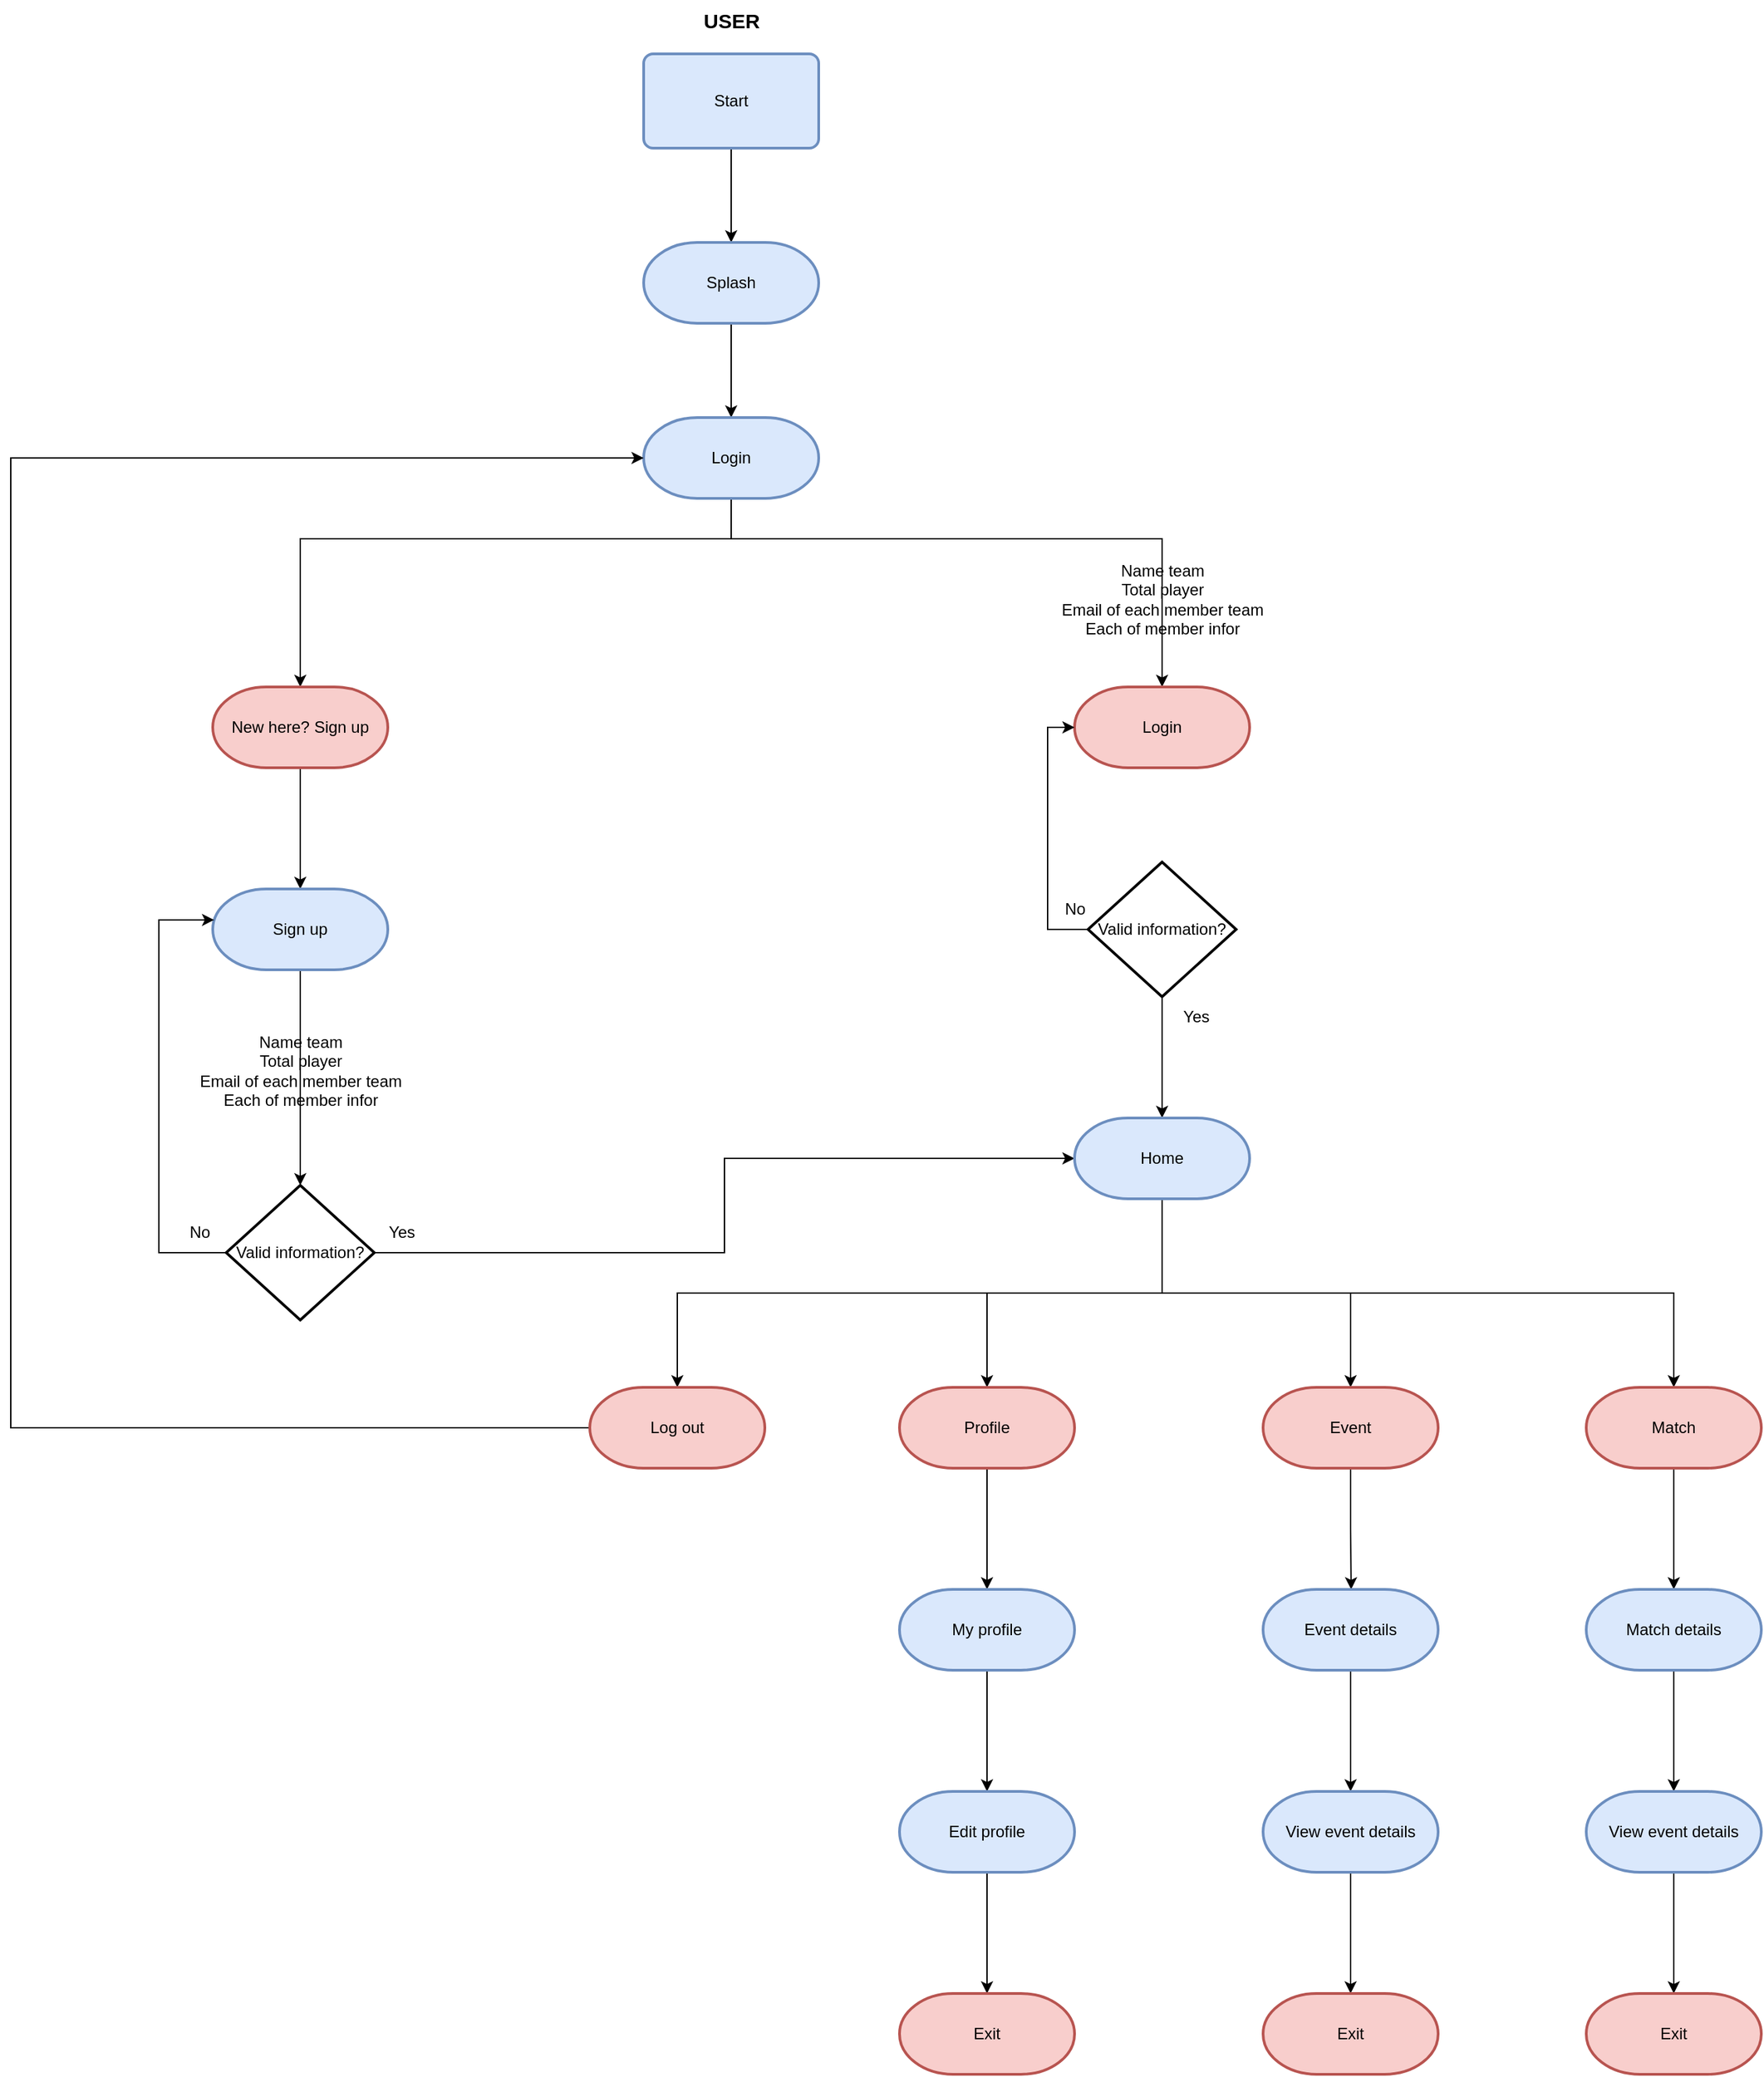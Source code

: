 <mxfile version="21.1.7" type="github">
  <diagram name="Page-1" id="FpSGoZCRrTCGztzuRauM">
    <mxGraphModel dx="3457" dy="1389" grid="1" gridSize="10" guides="1" tooltips="1" connect="1" arrows="1" fold="1" page="1" pageScale="1" pageWidth="850" pageHeight="1100" math="0" shadow="0">
      <root>
        <mxCell id="0" />
        <mxCell id="1" parent="0" />
        <mxCell id="YJeCKRf9xk3jwFqe75ar-3" style="edgeStyle=orthogonalEdgeStyle;rounded=0;orthogonalLoop=1;jettySize=auto;html=1;exitX=0.5;exitY=1;exitDx=0;exitDy=0;entryX=0.5;entryY=0;entryDx=0;entryDy=0;entryPerimeter=0;" edge="1" parent="1" source="YJeCKRf9xk3jwFqe75ar-1" target="YJeCKRf9xk3jwFqe75ar-2">
          <mxGeometry relative="1" as="geometry" />
        </mxCell>
        <mxCell id="YJeCKRf9xk3jwFqe75ar-1" value="Start" style="rounded=1;whiteSpace=wrap;html=1;absoluteArcSize=1;arcSize=14;strokeWidth=2;fillColor=#dae8fc;strokeColor=#6c8ebf;" vertex="1" parent="1">
          <mxGeometry x="360" y="40" width="130" height="70" as="geometry" />
        </mxCell>
        <mxCell id="YJeCKRf9xk3jwFqe75ar-5" style="edgeStyle=orthogonalEdgeStyle;rounded=0;orthogonalLoop=1;jettySize=auto;html=1;exitX=0.5;exitY=1;exitDx=0;exitDy=0;exitPerimeter=0;" edge="1" parent="1" source="YJeCKRf9xk3jwFqe75ar-2" target="YJeCKRf9xk3jwFqe75ar-4">
          <mxGeometry relative="1" as="geometry" />
        </mxCell>
        <mxCell id="YJeCKRf9xk3jwFqe75ar-2" value="Splash" style="strokeWidth=2;html=1;shape=mxgraph.flowchart.terminator;whiteSpace=wrap;fillColor=#dae8fc;strokeColor=#6c8ebf;" vertex="1" parent="1">
          <mxGeometry x="360" y="180" width="130" height="60" as="geometry" />
        </mxCell>
        <mxCell id="YJeCKRf9xk3jwFqe75ar-11" style="edgeStyle=orthogonalEdgeStyle;rounded=0;orthogonalLoop=1;jettySize=auto;html=1;exitX=0.5;exitY=1;exitDx=0;exitDy=0;exitPerimeter=0;entryX=0.5;entryY=0;entryDx=0;entryDy=0;entryPerimeter=0;" edge="1" parent="1" source="YJeCKRf9xk3jwFqe75ar-4" target="YJeCKRf9xk3jwFqe75ar-9">
          <mxGeometry relative="1" as="geometry">
            <Array as="points">
              <mxPoint x="425" y="400" />
              <mxPoint x="105" y="400" />
            </Array>
          </mxGeometry>
        </mxCell>
        <mxCell id="YJeCKRf9xk3jwFqe75ar-12" style="edgeStyle=orthogonalEdgeStyle;rounded=0;orthogonalLoop=1;jettySize=auto;html=1;exitX=0.5;exitY=1;exitDx=0;exitDy=0;exitPerimeter=0;entryX=0.5;entryY=0;entryDx=0;entryDy=0;entryPerimeter=0;" edge="1" parent="1" source="YJeCKRf9xk3jwFqe75ar-4">
          <mxGeometry relative="1" as="geometry">
            <mxPoint x="745" y="510" as="targetPoint" />
            <Array as="points">
              <mxPoint x="425" y="400" />
              <mxPoint x="745" y="400" />
            </Array>
          </mxGeometry>
        </mxCell>
        <mxCell id="YJeCKRf9xk3jwFqe75ar-4" value="Login" style="strokeWidth=2;html=1;shape=mxgraph.flowchart.terminator;whiteSpace=wrap;fillColor=#dae8fc;strokeColor=#6c8ebf;" vertex="1" parent="1">
          <mxGeometry x="360" y="310" width="130" height="60" as="geometry" />
        </mxCell>
        <mxCell id="YJeCKRf9xk3jwFqe75ar-22" style="edgeStyle=orthogonalEdgeStyle;rounded=0;orthogonalLoop=1;jettySize=auto;html=1;exitX=0.5;exitY=1;exitDx=0;exitDy=0;exitPerimeter=0;entryX=0.5;entryY=0;entryDx=0;entryDy=0;entryPerimeter=0;" edge="1" parent="1" source="YJeCKRf9xk3jwFqe75ar-9" target="YJeCKRf9xk3jwFqe75ar-21">
          <mxGeometry relative="1" as="geometry" />
        </mxCell>
        <mxCell id="YJeCKRf9xk3jwFqe75ar-9" value="New here? Sign up" style="strokeWidth=2;html=1;shape=mxgraph.flowchart.terminator;whiteSpace=wrap;fillColor=#f8cecc;strokeColor=#b85450;" vertex="1" parent="1">
          <mxGeometry x="40" y="510" width="130" height="60" as="geometry" />
        </mxCell>
        <mxCell id="YJeCKRf9xk3jwFqe75ar-13" value="Name team&lt;br&gt;Total player&lt;br&gt;Email of each member team&lt;br&gt;Each of member infor" style="text;html=1;align=center;verticalAlign=middle;resizable=0;points=[];autosize=1;strokeColor=none;fillColor=none;" vertex="1" parent="1">
          <mxGeometry x="660" y="410" width="170" height="70" as="geometry" />
        </mxCell>
        <mxCell id="YJeCKRf9xk3jwFqe75ar-28" style="edgeStyle=orthogonalEdgeStyle;rounded=0;orthogonalLoop=1;jettySize=auto;html=1;exitX=0.5;exitY=1;exitDx=0;exitDy=0;exitPerimeter=0;entryX=0.5;entryY=0;entryDx=0;entryDy=0;entryPerimeter=0;" edge="1" parent="1" source="YJeCKRf9xk3jwFqe75ar-21" target="YJeCKRf9xk3jwFqe75ar-25">
          <mxGeometry relative="1" as="geometry" />
        </mxCell>
        <mxCell id="YJeCKRf9xk3jwFqe75ar-21" value="Sign up" style="strokeWidth=2;html=1;shape=mxgraph.flowchart.terminator;whiteSpace=wrap;fillColor=#dae8fc;strokeColor=#6c8ebf;" vertex="1" parent="1">
          <mxGeometry x="40" y="660" width="130" height="60" as="geometry" />
        </mxCell>
        <mxCell id="YJeCKRf9xk3jwFqe75ar-23" value="Name team&lt;br&gt;Total player&lt;br&gt;Email of each member team&lt;br&gt;Each of member infor" style="text;html=1;align=center;verticalAlign=middle;resizable=0;points=[];autosize=1;strokeColor=none;fillColor=none;" vertex="1" parent="1">
          <mxGeometry x="20" y="760" width="170" height="70" as="geometry" />
        </mxCell>
        <mxCell id="YJeCKRf9xk3jwFqe75ar-29" style="edgeStyle=orthogonalEdgeStyle;rounded=0;orthogonalLoop=1;jettySize=auto;html=1;exitX=0;exitY=0.5;exitDx=0;exitDy=0;exitPerimeter=0;entryX=0.008;entryY=0.383;entryDx=0;entryDy=0;entryPerimeter=0;" edge="1" parent="1" source="YJeCKRf9xk3jwFqe75ar-25" target="YJeCKRf9xk3jwFqe75ar-21">
          <mxGeometry relative="1" as="geometry">
            <Array as="points">
              <mxPoint y="930" />
              <mxPoint y="683" />
            </Array>
          </mxGeometry>
        </mxCell>
        <mxCell id="YJeCKRf9xk3jwFqe75ar-47" style="edgeStyle=orthogonalEdgeStyle;rounded=0;orthogonalLoop=1;jettySize=auto;html=1;exitX=1;exitY=0.5;exitDx=0;exitDy=0;exitPerimeter=0;entryX=0;entryY=0.5;entryDx=0;entryDy=0;entryPerimeter=0;" edge="1" parent="1" source="YJeCKRf9xk3jwFqe75ar-25" target="YJeCKRf9xk3jwFqe75ar-44">
          <mxGeometry relative="1" as="geometry" />
        </mxCell>
        <mxCell id="YJeCKRf9xk3jwFqe75ar-25" value="Valid information?" style="strokeWidth=2;html=1;shape=mxgraph.flowchart.decision;whiteSpace=wrap;" vertex="1" parent="1">
          <mxGeometry x="50" y="880" width="110" height="100" as="geometry" />
        </mxCell>
        <mxCell id="YJeCKRf9xk3jwFqe75ar-30" value="No" style="text;html=1;align=center;verticalAlign=middle;resizable=0;points=[];autosize=1;strokeColor=none;fillColor=none;" vertex="1" parent="1">
          <mxGeometry x="10" y="900" width="40" height="30" as="geometry" />
        </mxCell>
        <mxCell id="YJeCKRf9xk3jwFqe75ar-32" value="Yes" style="text;html=1;align=center;verticalAlign=middle;resizable=0;points=[];autosize=1;strokeColor=none;fillColor=none;" vertex="1" parent="1">
          <mxGeometry x="160" y="900" width="40" height="30" as="geometry" />
        </mxCell>
        <mxCell id="YJeCKRf9xk3jwFqe75ar-37" value="Login" style="strokeWidth=2;html=1;shape=mxgraph.flowchart.terminator;whiteSpace=wrap;fillColor=#f8cecc;strokeColor=#b85450;" vertex="1" parent="1">
          <mxGeometry x="680" y="510" width="130" height="60" as="geometry" />
        </mxCell>
        <mxCell id="YJeCKRf9xk3jwFqe75ar-42" style="edgeStyle=orthogonalEdgeStyle;rounded=0;orthogonalLoop=1;jettySize=auto;html=1;exitX=0;exitY=0.5;exitDx=0;exitDy=0;exitPerimeter=0;entryX=0;entryY=0.5;entryDx=0;entryDy=0;entryPerimeter=0;" edge="1" parent="1" source="YJeCKRf9xk3jwFqe75ar-38" target="YJeCKRf9xk3jwFqe75ar-37">
          <mxGeometry relative="1" as="geometry" />
        </mxCell>
        <mxCell id="YJeCKRf9xk3jwFqe75ar-45" style="edgeStyle=orthogonalEdgeStyle;rounded=0;orthogonalLoop=1;jettySize=auto;html=1;exitX=0.5;exitY=1;exitDx=0;exitDy=0;exitPerimeter=0;entryX=0.5;entryY=0;entryDx=0;entryDy=0;entryPerimeter=0;" edge="1" parent="1" source="YJeCKRf9xk3jwFqe75ar-38" target="YJeCKRf9xk3jwFqe75ar-44">
          <mxGeometry relative="1" as="geometry" />
        </mxCell>
        <mxCell id="YJeCKRf9xk3jwFqe75ar-38" value="Valid information?" style="strokeWidth=2;html=1;shape=mxgraph.flowchart.decision;whiteSpace=wrap;" vertex="1" parent="1">
          <mxGeometry x="690" y="640" width="110" height="100" as="geometry" />
        </mxCell>
        <mxCell id="YJeCKRf9xk3jwFqe75ar-43" value="No" style="text;html=1;align=center;verticalAlign=middle;resizable=0;points=[];autosize=1;strokeColor=none;fillColor=none;" vertex="1" parent="1">
          <mxGeometry x="660" y="660" width="40" height="30" as="geometry" />
        </mxCell>
        <mxCell id="YJeCKRf9xk3jwFqe75ar-52" style="edgeStyle=orthogonalEdgeStyle;rounded=0;orthogonalLoop=1;jettySize=auto;html=1;exitX=0.5;exitY=1;exitDx=0;exitDy=0;exitPerimeter=0;entryX=0.5;entryY=0;entryDx=0;entryDy=0;entryPerimeter=0;" edge="1" parent="1" source="YJeCKRf9xk3jwFqe75ar-44" target="YJeCKRf9xk3jwFqe75ar-51">
          <mxGeometry relative="1" as="geometry" />
        </mxCell>
        <mxCell id="YJeCKRf9xk3jwFqe75ar-53" style="edgeStyle=orthogonalEdgeStyle;rounded=0;orthogonalLoop=1;jettySize=auto;html=1;exitX=0.5;exitY=1;exitDx=0;exitDy=0;exitPerimeter=0;" edge="1" parent="1" source="YJeCKRf9xk3jwFqe75ar-44" target="YJeCKRf9xk3jwFqe75ar-50">
          <mxGeometry relative="1" as="geometry" />
        </mxCell>
        <mxCell id="YJeCKRf9xk3jwFqe75ar-55" style="edgeStyle=orthogonalEdgeStyle;rounded=0;orthogonalLoop=1;jettySize=auto;html=1;exitX=0.5;exitY=1;exitDx=0;exitDy=0;exitPerimeter=0;" edge="1" parent="1" source="YJeCKRf9xk3jwFqe75ar-44" target="YJeCKRf9xk3jwFqe75ar-49">
          <mxGeometry relative="1" as="geometry" />
        </mxCell>
        <mxCell id="YJeCKRf9xk3jwFqe75ar-56" style="edgeStyle=orthogonalEdgeStyle;rounded=0;orthogonalLoop=1;jettySize=auto;html=1;exitX=0.5;exitY=1;exitDx=0;exitDy=0;exitPerimeter=0;" edge="1" parent="1" source="YJeCKRf9xk3jwFqe75ar-44" target="YJeCKRf9xk3jwFqe75ar-48">
          <mxGeometry relative="1" as="geometry" />
        </mxCell>
        <mxCell id="YJeCKRf9xk3jwFqe75ar-44" value="Home" style="strokeWidth=2;html=1;shape=mxgraph.flowchart.terminator;whiteSpace=wrap;fillColor=#dae8fc;strokeColor=#6c8ebf;" vertex="1" parent="1">
          <mxGeometry x="680" y="830" width="130" height="60" as="geometry" />
        </mxCell>
        <mxCell id="YJeCKRf9xk3jwFqe75ar-46" value="Yes" style="text;html=1;align=center;verticalAlign=middle;resizable=0;points=[];autosize=1;strokeColor=none;fillColor=none;" vertex="1" parent="1">
          <mxGeometry x="750" y="740" width="40" height="30" as="geometry" />
        </mxCell>
        <mxCell id="YJeCKRf9xk3jwFqe75ar-68" style="edgeStyle=orthogonalEdgeStyle;rounded=0;orthogonalLoop=1;jettySize=auto;html=1;exitX=0.5;exitY=1;exitDx=0;exitDy=0;exitPerimeter=0;" edge="1" parent="1" source="YJeCKRf9xk3jwFqe75ar-48" target="YJeCKRf9xk3jwFqe75ar-67">
          <mxGeometry relative="1" as="geometry" />
        </mxCell>
        <mxCell id="YJeCKRf9xk3jwFqe75ar-48" value="Match" style="strokeWidth=2;html=1;shape=mxgraph.flowchart.terminator;whiteSpace=wrap;fillColor=#f8cecc;strokeColor=#b85450;" vertex="1" parent="1">
          <mxGeometry x="1060" y="1030" width="130" height="60" as="geometry" />
        </mxCell>
        <mxCell id="YJeCKRf9xk3jwFqe75ar-65" style="edgeStyle=orthogonalEdgeStyle;rounded=0;orthogonalLoop=1;jettySize=auto;html=1;exitX=0.5;exitY=1;exitDx=0;exitDy=0;exitPerimeter=0;" edge="1" parent="1" source="YJeCKRf9xk3jwFqe75ar-49">
          <mxGeometry relative="1" as="geometry">
            <mxPoint x="885.4" y="1180" as="targetPoint" />
          </mxGeometry>
        </mxCell>
        <mxCell id="YJeCKRf9xk3jwFqe75ar-49" value="Event" style="strokeWidth=2;html=1;shape=mxgraph.flowchart.terminator;whiteSpace=wrap;fillColor=#f8cecc;strokeColor=#b85450;" vertex="1" parent="1">
          <mxGeometry x="820" y="1030" width="130" height="60" as="geometry" />
        </mxCell>
        <mxCell id="YJeCKRf9xk3jwFqe75ar-59" style="edgeStyle=orthogonalEdgeStyle;rounded=0;orthogonalLoop=1;jettySize=auto;html=1;exitX=0.5;exitY=1;exitDx=0;exitDy=0;exitPerimeter=0;entryX=0.5;entryY=0;entryDx=0;entryDy=0;entryPerimeter=0;" edge="1" parent="1" source="YJeCKRf9xk3jwFqe75ar-50" target="YJeCKRf9xk3jwFqe75ar-58">
          <mxGeometry relative="1" as="geometry" />
        </mxCell>
        <mxCell id="YJeCKRf9xk3jwFqe75ar-50" value="Profile" style="strokeWidth=2;html=1;shape=mxgraph.flowchart.terminator;whiteSpace=wrap;fillColor=#f8cecc;strokeColor=#b85450;" vertex="1" parent="1">
          <mxGeometry x="550" y="1030" width="130" height="60" as="geometry" />
        </mxCell>
        <mxCell id="YJeCKRf9xk3jwFqe75ar-57" style="edgeStyle=orthogonalEdgeStyle;rounded=0;orthogonalLoop=1;jettySize=auto;html=1;exitX=0;exitY=0.5;exitDx=0;exitDy=0;exitPerimeter=0;entryX=0;entryY=0.5;entryDx=0;entryDy=0;entryPerimeter=0;" edge="1" parent="1" source="YJeCKRf9xk3jwFqe75ar-51" target="YJeCKRf9xk3jwFqe75ar-4">
          <mxGeometry relative="1" as="geometry">
            <Array as="points">
              <mxPoint x="-110" y="1060" />
              <mxPoint x="-110" y="340" />
            </Array>
          </mxGeometry>
        </mxCell>
        <mxCell id="YJeCKRf9xk3jwFqe75ar-51" value="Log out" style="strokeWidth=2;html=1;shape=mxgraph.flowchart.terminator;whiteSpace=wrap;fillColor=#f8cecc;strokeColor=#b85450;" vertex="1" parent="1">
          <mxGeometry x="320" y="1030" width="130" height="60" as="geometry" />
        </mxCell>
        <mxCell id="YJeCKRf9xk3jwFqe75ar-61" style="edgeStyle=orthogonalEdgeStyle;rounded=0;orthogonalLoop=1;jettySize=auto;html=1;exitX=0.5;exitY=1;exitDx=0;exitDy=0;exitPerimeter=0;entryX=0.5;entryY=0;entryDx=0;entryDy=0;entryPerimeter=0;" edge="1" parent="1" source="YJeCKRf9xk3jwFqe75ar-58" target="YJeCKRf9xk3jwFqe75ar-60">
          <mxGeometry relative="1" as="geometry" />
        </mxCell>
        <mxCell id="YJeCKRf9xk3jwFqe75ar-58" value="My profile" style="strokeWidth=2;html=1;shape=mxgraph.flowchart.terminator;whiteSpace=wrap;fillColor=#dae8fc;strokeColor=#6c8ebf;" vertex="1" parent="1">
          <mxGeometry x="550" y="1180" width="130" height="60" as="geometry" />
        </mxCell>
        <mxCell id="YJeCKRf9xk3jwFqe75ar-64" style="edgeStyle=orthogonalEdgeStyle;rounded=0;orthogonalLoop=1;jettySize=auto;html=1;exitX=0.5;exitY=1;exitDx=0;exitDy=0;exitPerimeter=0;entryX=0.5;entryY=0;entryDx=0;entryDy=0;entryPerimeter=0;" edge="1" parent="1" source="YJeCKRf9xk3jwFqe75ar-60" target="YJeCKRf9xk3jwFqe75ar-63">
          <mxGeometry relative="1" as="geometry" />
        </mxCell>
        <mxCell id="YJeCKRf9xk3jwFqe75ar-60" value="Edit profile" style="strokeWidth=2;html=1;shape=mxgraph.flowchart.terminator;whiteSpace=wrap;fillColor=#dae8fc;strokeColor=#6c8ebf;" vertex="1" parent="1">
          <mxGeometry x="550" y="1330" width="130" height="60" as="geometry" />
        </mxCell>
        <mxCell id="YJeCKRf9xk3jwFqe75ar-63" value="Exit" style="strokeWidth=2;html=1;shape=mxgraph.flowchart.terminator;whiteSpace=wrap;fillColor=#f8cecc;strokeColor=#b85450;" vertex="1" parent="1">
          <mxGeometry x="550" y="1480" width="130" height="60" as="geometry" />
        </mxCell>
        <mxCell id="YJeCKRf9xk3jwFqe75ar-72" style="edgeStyle=orthogonalEdgeStyle;rounded=0;orthogonalLoop=1;jettySize=auto;html=1;exitX=0.5;exitY=1;exitDx=0;exitDy=0;exitPerimeter=0;" edge="1" parent="1" source="YJeCKRf9xk3jwFqe75ar-66" target="YJeCKRf9xk3jwFqe75ar-70">
          <mxGeometry relative="1" as="geometry" />
        </mxCell>
        <mxCell id="YJeCKRf9xk3jwFqe75ar-66" value="Event details" style="strokeWidth=2;html=1;shape=mxgraph.flowchart.terminator;whiteSpace=wrap;fillColor=#dae8fc;strokeColor=#6c8ebf;" vertex="1" parent="1">
          <mxGeometry x="820" y="1180" width="130" height="60" as="geometry" />
        </mxCell>
        <mxCell id="YJeCKRf9xk3jwFqe75ar-73" style="edgeStyle=orthogonalEdgeStyle;rounded=0;orthogonalLoop=1;jettySize=auto;html=1;exitX=0.5;exitY=1;exitDx=0;exitDy=0;exitPerimeter=0;entryX=0.5;entryY=0;entryDx=0;entryDy=0;entryPerimeter=0;" edge="1" parent="1" source="YJeCKRf9xk3jwFqe75ar-67" target="YJeCKRf9xk3jwFqe75ar-71">
          <mxGeometry relative="1" as="geometry" />
        </mxCell>
        <mxCell id="YJeCKRf9xk3jwFqe75ar-67" value="Match details" style="strokeWidth=2;html=1;shape=mxgraph.flowchart.terminator;whiteSpace=wrap;fillColor=#dae8fc;strokeColor=#6c8ebf;" vertex="1" parent="1">
          <mxGeometry x="1060" y="1180" width="130" height="60" as="geometry" />
        </mxCell>
        <mxCell id="YJeCKRf9xk3jwFqe75ar-69" value="&lt;span style=&quot;font-size: 15px;&quot;&gt;&lt;b&gt;USER&lt;/b&gt;&lt;/span&gt;" style="text;html=1;align=center;verticalAlign=middle;resizable=0;points=[];autosize=1;strokeColor=none;fillColor=none;" vertex="1" parent="1">
          <mxGeometry x="390" width="70" height="30" as="geometry" />
        </mxCell>
        <mxCell id="YJeCKRf9xk3jwFqe75ar-75" style="edgeStyle=orthogonalEdgeStyle;rounded=0;orthogonalLoop=1;jettySize=auto;html=1;exitX=0.5;exitY=1;exitDx=0;exitDy=0;exitPerimeter=0;" edge="1" parent="1" source="YJeCKRf9xk3jwFqe75ar-70" target="YJeCKRf9xk3jwFqe75ar-74">
          <mxGeometry relative="1" as="geometry" />
        </mxCell>
        <mxCell id="YJeCKRf9xk3jwFqe75ar-70" value="View event details" style="strokeWidth=2;html=1;shape=mxgraph.flowchart.terminator;whiteSpace=wrap;fillColor=#dae8fc;strokeColor=#6c8ebf;" vertex="1" parent="1">
          <mxGeometry x="820" y="1330" width="130" height="60" as="geometry" />
        </mxCell>
        <mxCell id="YJeCKRf9xk3jwFqe75ar-77" style="edgeStyle=orthogonalEdgeStyle;rounded=0;orthogonalLoop=1;jettySize=auto;html=1;exitX=0.5;exitY=1;exitDx=0;exitDy=0;exitPerimeter=0;" edge="1" parent="1" source="YJeCKRf9xk3jwFqe75ar-71" target="YJeCKRf9xk3jwFqe75ar-76">
          <mxGeometry relative="1" as="geometry" />
        </mxCell>
        <mxCell id="YJeCKRf9xk3jwFqe75ar-71" value="View event details" style="strokeWidth=2;html=1;shape=mxgraph.flowchart.terminator;whiteSpace=wrap;fillColor=#dae8fc;strokeColor=#6c8ebf;" vertex="1" parent="1">
          <mxGeometry x="1060" y="1330" width="130" height="60" as="geometry" />
        </mxCell>
        <mxCell id="YJeCKRf9xk3jwFqe75ar-74" value="Exit" style="strokeWidth=2;html=1;shape=mxgraph.flowchart.terminator;whiteSpace=wrap;fillColor=#f8cecc;strokeColor=#b85450;" vertex="1" parent="1">
          <mxGeometry x="820" y="1480" width="130" height="60" as="geometry" />
        </mxCell>
        <mxCell id="YJeCKRf9xk3jwFqe75ar-76" value="Exit" style="strokeWidth=2;html=1;shape=mxgraph.flowchart.terminator;whiteSpace=wrap;fillColor=#f8cecc;strokeColor=#b85450;" vertex="1" parent="1">
          <mxGeometry x="1060" y="1480" width="130" height="60" as="geometry" />
        </mxCell>
      </root>
    </mxGraphModel>
  </diagram>
</mxfile>
